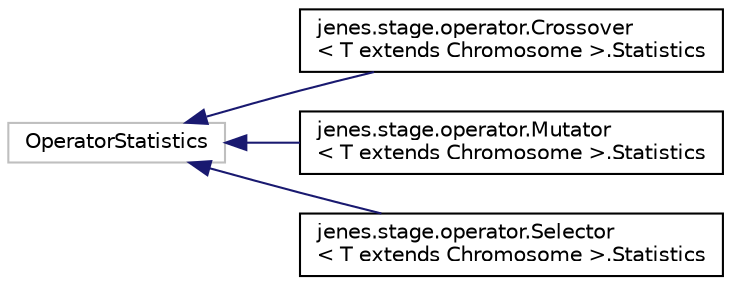 digraph "Representación gráfica de la clase"
{
  edge [fontname="Helvetica",fontsize="10",labelfontname="Helvetica",labelfontsize="10"];
  node [fontname="Helvetica",fontsize="10",shape=record];
  rankdir="LR";
  Node1 [label="OperatorStatistics",height=0.2,width=0.4,color="grey75", fillcolor="white", style="filled"];
  Node1 -> Node2 [dir="back",color="midnightblue",fontsize="10",style="solid",fontname="Helvetica"];
  Node2 [label="jenes.stage.operator.Crossover\l\< T extends Chromosome \>.Statistics",height=0.2,width=0.4,color="black", fillcolor="white", style="filled",URL="$classjenes_1_1stage_1_1operator_1_1_crossover_3_01_t_01extends_01_chromosome_01_4_1_1_statistics.html"];
  Node1 -> Node3 [dir="back",color="midnightblue",fontsize="10",style="solid",fontname="Helvetica"];
  Node3 [label="jenes.stage.operator.Mutator\l\< T extends Chromosome \>.Statistics",height=0.2,width=0.4,color="black", fillcolor="white", style="filled",URL="$classjenes_1_1stage_1_1operator_1_1_mutator_3_01_t_01extends_01_chromosome_01_4_1_1_statistics.html"];
  Node1 -> Node4 [dir="back",color="midnightblue",fontsize="10",style="solid",fontname="Helvetica"];
  Node4 [label="jenes.stage.operator.Selector\l\< T extends Chromosome \>.Statistics",height=0.2,width=0.4,color="black", fillcolor="white", style="filled",URL="$classjenes_1_1stage_1_1operator_1_1_selector_3_01_t_01extends_01_chromosome_01_4_1_1_statistics.html"];
}
